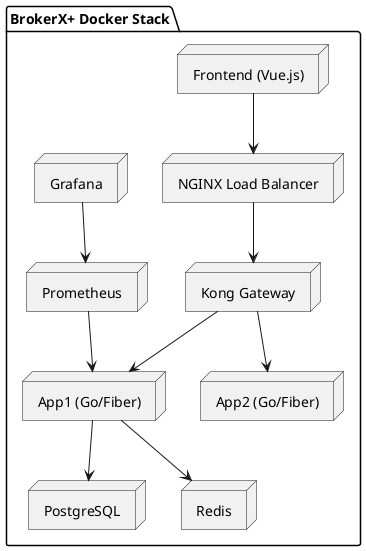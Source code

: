 @startuml
package "BrokerX+ Docker Stack" {
  node "Frontend (Vue.js)" as FE
  node "NGINX Load Balancer" as NGINX
  node "Kong Gateway" as Kong
  node "App1 (Go/Fiber)" as App1
  node "App2 (Go/Fiber)" as App2
  node "PostgreSQL" as DB
  node "Redis" as Redis
  node "Prometheus" as Prom
  node "Grafana" as Graf
}

FE --> NGINX
NGINX --> Kong
Kong --> App1
Kong --> App2
App1 --> DB
App1 --> Redis
Prom --> App1
Graf --> Prom
@enduml